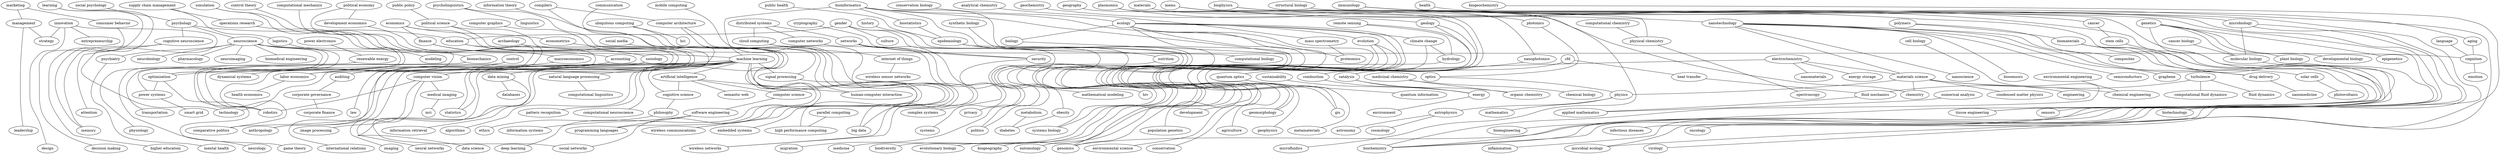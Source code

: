 graph{
"innovation"--"entrepreneurship" [weight=0.0018796992481203006];
"innovation"--"design" [weight=0.011627906976744186];
"innovation"--"strategy" [weight=0.004098360655737705];
"innovation"--"technology" [weight=0.006329113924050633];
"simulation"--"optimization" [weight=0.005813953488372093];
"simulation"--"modeling" [weight=0.0014792899408284023];
"computational mechanics"--"biomechanics" [weight=0.013157894736842105];
"biomechanics"--"robotics" [weight=0.00684931506849315];
"distributed systems"--"computer networks" [weight=0.0056179775280898875];
"distributed systems"--"networks" [weight=0.0037593984962406013];
"distributed systems"--"cloud computing" [weight=0.0019305019305019305];
"biophysics"--"physical chemistry" [weight=0.007692307692307693];
"biophysics"--"biochemistry" [weight=0.001937984496124031];
"social psychology"--"psychology" [weight=0.011627906976744186];
"control"--"robotics" [weight=0.0013774104683195593];
"control"--"dynamical systems" [weight=0.007575757575757576];
"psychology"--"cognitive neuroscience" [weight=0.005];
"psychology"--"neuroscience" [weight=0.00205761316872428];
"psychology"--"education" [weight=0.007042253521126761];
"computational chemistry"--"physical chemistry" [weight=0.007936507936507936];
"conservation biology"--"ecology" [weight=0.0010416666666666667];
"neuroscience"--"physiology" [weight=0.0058823529411764705];
"neuroscience"--"neurology" [weight=0.004629629629629629];
"neuroscience"--"psychiatry" [weight=0.0037313432835820895];
"neuroscience"--"machine learning" [weight=0.0035211267605633804];
"neuroscience"--"cognition" [weight=0.006493506493506494];
"neuroscience"--"neurobiology" [weight=0.008771929824561403];
"neuroscience"--"pharmacology" [weight=0.0037313432835820895];
"neuroscience"--"neuroimaging" [weight=0.0034965034965034965];
"neuroscience"--"biomedical engineering" [weight=0.006944444444444444];
"computer graphics"--"computer vision" [weight=0.001358695652173913];
"bioinformatics"--"biostatistics" [weight=0.003472222222222222];
"bioinformatics"--"systems biology" [weight=0.0013812154696132596];
"bioinformatics"--"genomics" [weight=0.0006188118811881188];
"bioinformatics"--"machine learning" [weight=0.0008130081300813008];
"bioinformatics"--"computational biology" [weight=0.0005543237250554324];
"bioinformatics"--"proteomics" [weight=0.004273504273504274];
"ecology"--"environmental science" [weight=0.008771929824561403];
"ecology"--"biodiversity" [weight=0.0033333333333333335];
"ecology"--"conservation" [weight=0.0020833333333333333];
"ecology"--"biology" [weight=0.005263157894736842];
"ecology"--"evolutionary biology" [weight=0.003125];
"ecology"--"entomology" [weight=0.0043859649122807015];
"ecology"--"evolution" [weight=0.0008130081300813008];
"ecology"--"biogeography" [weight=0.004545454545454545];
"ecology"--"climate change" [weight=0.003703703703703704];
"archaeology"--"anthropology" [weight=0.005494505494505495];
"machine learning"--"algorithms" [weight=0.004];
"machine learning"--"computer vision" [weight=0.00022831050228310502];
"machine learning"--"data science" [weight=0.002551020408163265];
"machine learning"--"statistics" [weight=0.0012987012987012987];
"machine learning"--"optimization" [weight=0.001388888888888889];
"machine learning"--"computational neuroscience" [weight=0.003676470588235294];
"machine learning"--"big data" [weight=0.0022522522522522522];
"machine learning"--"deep learning" [weight=0.001440922190201729];
"machine learning"--"pattern recognition" [weight=0.0007062146892655367];
"machine learning"--"signal processing" [weight=0.001037344398340249];
"machine learning"--"information retrieval" [weight=0.0017985611510791368];
"machine learning"--"data mining" [weight=0.0003952569169960474];
"machine learning"--"natural language processing" [weight=0.000708215297450425];
"machine learning"--"neural networks" [weight=0.0029069767441860465];
"machine learning"--"artificial intelligence" [weight=0.0003056234718826406];
"immunology"--"cancer" [weight=0.0030864197530864196];
"immunology"--"inflammation" [weight=0.006024096385542169];
"immunology"--"infectious diseases" [weight=0.0036496350364963502];
"immunology"--"virology" [weight=0.0022123893805309734];
"immunology"--"microbiology" [weight=0.0020491803278688526];
"immunology"--"oncology" [weight=0.008333333333333333];
"public policy"--"political science" [weight=0.009259259259259259];
"political science"--"comparative politics" [weight=0.00684931506849315];
"political science"--"international relations" [weight=0.004347826086956522];
"artificial intelligence"--"computer science" [weight=0.003289473684210526];
"artificial intelligence"--"semantic web" [weight=0.0037593984962406013];
"artificial intelligence"--"cognitive science" [weight=0.003424657534246575];
"artificial intelligence"--"human-computer interaction" [weight=0.0078125];
"economics"--"econometrics" [weight=0.004761904761904762];
"economics"--"finance" [weight=0.002702702702702703];
"economics"--"law" [weight=0.002577319587628866];
"econometrics"--"statistics" [weight=0.006944444444444444];
"finance"--"macroeconomics" [weight=0.01];
"finance"--"accounting" [weight=0.006024096385542169];
"cancer biology"--"molecular biology" [weight=0.0048543689320388345];
"macroeconomics"--"labor economics" [weight=0.008928571428571428];
"remote sensing"--"gis" [weight=0.0013157894736842105];
"remote sensing"--"hydrology" [weight=0.00390625];
"power electronics"--"renewable energy" [weight=0.003125];
"gender"--"migration" [weight=0.005747126436781609];
"gender"--"politics" [weight=0.008333333333333333];
"gender"--"culture" [weight=0.00909090909090909];
"gender"--"education" [weight=0.007246376811594203];
"polymers"--"composites" [weight=0.007246376811594203];
"polymers"--"biomaterials" [weight=0.004273504273504274];
"biomaterials"--"tissue engineering" [weight=0.0008771929824561404];
"biomaterials"--"bioengineering" [weight=0.007246376811594203];
"biomaterials"--"drug delivery" [weight=0.0016556291390728477];
"supply chain management"--"logistics" [weight=0.005681818181818182];
"supply chain management"--"operations research" [weight=0.008928571428571428];
"climate change"--"hydrology" [weight=0.004310344827586207];
"climate change"--"agriculture" [weight=0.011363636363636364];
"electrochemistry"--"catalysis" [weight=0.005747126436781609];
"electrochemistry"--"materials science" [weight=0.004807692307692308];
"electrochemistry"--"energy storage" [weight=0.00625];
"electrochemistry"--"nanomaterials" [weight=0.0049504950495049506];
"computer vision"--"robotics" [weight=0.0008680555555555555];
"computer vision"--"image processing" [weight=0.0005636978579481398];
"computer vision"--"imaging" [weight=0.006944444444444444];
"computer vision"--"medical imaging" [weight=0.003246753246753247];
"language"--"cognition" [weight=0.010869565217391304];
"history"--"politics" [weight=0.01282051282051282];
"computer science"--"software engineering" [weight=0.004807692307692308];
"software engineering"--"information systems" [weight=0.011904761904761904];
"software engineering"--"programming languages" [weight=0.003289473684210526];
"public health"--"epidemiology" [weight=0.001953125];
"mobile computing"--"wireless networks" [weight=0.006024096385542169];
"cognitive neuroscience"--"memory" [weight=0.0045871559633027525];
"cognitive neuroscience"--"attention" [weight=0.005813953488372093];
"education"--"sociology" [weight=0.007936507936507936];
"education"--"technology" [weight=0.006578947368421052];
"sociology"--"anthropology" [weight=0.014285714285714285];
"biostatistics"--"epidemiology" [weight=0.002173913043478261];
"epidemiology"--"nutrition" [weight=0.00641025641025641];
"epidemiology"--"mathematical modeling" [weight=0.018518518518518517];
"epidemiology"--"hiv" [weight=0.006329113924050633];
"logistics"--"transportation" [weight=0.00847457627118644];
"hydrology"--"geomorphology" [weight=0.005813953488372093];
"mems"--"microfluidics" [weight=0.004807692307692308];
"mems"--"nanotechnology" [weight=0.006097560975609756];
"mems"--"sensors" [weight=0.004807692307692308];
"catalysis"--"organic chemistry" [weight=0.008620689655172414];
"catalysis"--"energy" [weight=0.007352941176470588];
"genetics"--"genomics" [weight=0.0009784735812133072];
"genetics"--"developmental biology" [weight=0.0045045045045045045];
"genetics"--"epigenetics" [weight=0.00390625];
"genetics"--"molecular biology" [weight=0.0015060240963855422];
"genetics"--"plant biology" [weight=0.010869565217391304];
"nanotechnology"--"solar cells" [weight=0.00909090909090909];
"nanotechnology"--"nanoscience" [weight=0.0045045045045045045];
"nanotechnology"--"biosensors" [weight=0.006329113924050633];
"nanotechnology"--"drug delivery" [weight=0.0035460992907801418];
"nanotechnology"--"materials science" [weight=0.0016501650165016502];
"nanotechnology"--"semiconductors" [weight=0.007692307692307693];
"nanotechnology"--"graphene" [weight=0.005376344086021506];
"cfd"--"combustion" [weight=0.008333333333333333];
"cfd"--"heat transfer" [weight=0.005952380952380952];
"plasmonics"--"photonics" [weight=0.004098360655737705];
"plasmonics"--"nanophotonics" [weight=0.001851851851851852];
"plasmonics"--"metamaterials" [weight=0.002304147465437788];
"political economy"--"development economics" [weight=0.007042253521126761];
"political economy"--"comparative politics" [weight=0.00641025641025641];
"operations research"--"optimization" [weight=0.0030864197530864196];
"cancer"--"stem cells" [weight=0.004032258064516129];
"stem cells"--"tissue engineering" [weight=0.0029239766081871343];
"geography"--"gis" [weight=0.006493506493506494];
"evolution"--"development" [weight=0.005];
"evolution"--"genomics" [weight=0.0015384615384615385];
"evolution"--"population genetics" [weight=0.0036496350364963502];
"materials science"--"physics" [weight=0.0021008403361344537];
"materials science"--"chemistry" [weight=0.002304147465437788];
"materials science"--"condensed matter physics" [weight=0.004166666666666667];
"materials science"--"chemical engineering" [weight=0.007462686567164179];
"materials science"--"engineering" [weight=0.0016339869281045752];
"geochemistry"--"geology" [weight=0.002336448598130841];
"control theory"--"robotics" [weight=0.005050505050505051];
"communication"--"signal processing" [weight=0.003289473684210526];
"learning"--"higher education" [weight=0.013888888888888888];
"learning"--"memory" [weight=0.001838235294117647];
"photonics"--"optics" [weight=0.0018726591760299626];
"optics"--"physics" [weight=0.003289473684210526];
"combustion"--"energy" [weight=0.007352941176470588];
"data mining"--"social networks" [weight=0.0043859649122807015];
"data mining"--"databases" [weight=0.0030120481927710845];
"cell biology"--"biochemistry" [weight=0.0019011406844106464];
"biology"--"medicine" [weight=0.01020408163265306];
"medical imaging"--"mri" [weight=0.00847457627118644];
"marketing"--"consumer behavior" [weight=0.003676470588235294];
"marketing"--"management" [weight=0.00909090909090909];
"consumer behavior"--"decision making" [weight=0.00909090909090909];
"management"--"strategy" [weight=0.00819672131147541];
"management"--"leadership" [weight=0.012195121951219513];
"health"--"aging" [weight=0.006756756756756757];
"biogeochemistry"--"microbial ecology" [weight=0.00641025641025641];
"compilers"--"computer architecture" [weight=0.005376344086021506];
"compilers"--"programming languages" [weight=0.005434782608695652];
"computer architecture"--"high performance computing" [weight=0.0078125];
"computer architecture"--"embedded systems" [weight=0.005319148936170213];
"computer networks"--"wireless networks" [weight=0.0078125];
"networks"--"complex systems" [weight=0.008333333333333333];
"networks"--"security" [weight=0.002824858757062147];
"networks"--"systems" [weight=0.004672897196261682];
"cloud computing"--"internet of things" [weight=0.0078125];
"cloud computing"--"big data" [weight=0.003816793893129771];
"microbiology"--"microbial ecology" [weight=0.005747126436781609];
"microbiology"--"biotechnology" [weight=0.003703703703703704];
"microbiology"--"molecular biology" [weight=0.001976284584980237];
"molecular biology"--"biochemistry" [weight=0.0010416666666666667];
"medicinal chemistry"--"organic chemistry" [weight=0.0035714285714285713];
"medicinal chemistry"--"chemical biology" [weight=0.005319148936170213];
"aging"--"cognition" [weight=0.007692307692307693];
"turbulence"--"fluid dynamics" [weight=0.006097560975609756];
"turbulence"--"fluid mechanics" [weight=0.0045871559633027525];
"turbulence"--"computational fluid dynamics" [weight=0.006944444444444444];
"metabolism"--"diabetes" [weight=0.005263157894736842];
"cognition"--"emotion" [weight=0.008333333333333333];
"physics"--"mathematics" [weight=0.005681818181818182];
"physics"--"astrophysics" [weight=0.00510204081632653];
"astrophysics"--"cosmology" [weight=0.0027472527472527475];
"astrophysics"--"astronomy" [weight=0.002145922746781116];
"optimization"--"power systems" [weight=0.008333333333333333];
"optimization"--"game theory" [weight=0.006493506493506494];
"nutrition"--"obesity" [weight=0.0045871559633027525];
"social media"--"social networks" [weight=0.011904761904761904];
"analytical chemistry"--"mass spectrometry" [weight=0.004901960784313725];
"ubiquitous computing"--"human-computer interaction" [weight=0.005813953488372093];
"ubiquitous computing"--"hci" [weight=0.011627906976744186];
"geology"--"geomorphology" [weight=0.011627906976744186];
"geology"--"geophysics" [weight=0.0035460992907801418];
"heat transfer"--"fluid mechanics" [weight=0.0036231884057971015];
"nanophotonics"--"quantum optics" [weight=0.00641025641025641];
"quantum optics"--"quantum information" [weight=0.002380952380952381];
"physical chemistry"--"spectroscopy" [weight=0.007462686567164179];
"psycholinguistics"--"linguistics" [weight=0.008928571428571428];
"psycholinguistics"--"cognitive science" [weight=0.00847457627118644];
"cognitive science"--"philosophy" [weight=0.012195121951219513];
"synthetic biology"--"systems biology" [weight=0.00267379679144385];
"mass spectrometry"--"proteomics" [weight=0.0021008403361344537];
"internet of things"--"wireless sensor networks" [weight=0.006329113924050633];
"solar cells"--"photovoltaics" [weight=0.00980392156862745];
"obesity"--"diabetes" [weight=0.0023148148148148147];
"cryptography"--"security" [weight=0.0045871559633027525];
"security"--"privacy" [weight=0.0014619883040935672];
"structural biology"--"biochemistry" [weight=0.0018315018315018315];
"philosophy"--"ethics" [weight=0.0078125];
"accounting"--"auditing" [weight=0.009259259259259259];
"auditing"--"corporate governance" [weight=0.010416666666666666];
"corporate governance"--"corporate finance" [weight=0.004629629629629629];
"numerical analysis"--"applied mathematics" [weight=0.005555555555555556];
"information theory"--"wireless communications" [weight=0.002857142857142857];
"renewable energy"--"power systems" [weight=0.005319148936170213];
"power systems"--"smart grid" [weight=0.0040650406504065045];
"fluid mechanics"--"applied mathematics" [weight=0.013513513513513514];
"psychiatry"--"mental health" [weight=0.014285714285714285];
"parallel computing"--"high performance computing" [weight=0.007462686567164179];
"sustainability"--"energy" [weight=0.006329113924050633];
"signal processing"--"wireless communications" [weight=0.0023148148148148147];
"materials"--"chemistry" [weight=0.0047169811320754715];
"energy"--"environment" [weight=0.003246753246753247];
"drug delivery"--"nanomedicine" [weight=0.003289473684210526];
"environmental engineering"--"chemical engineering" [weight=0.011627906976744186];
"natural language processing"--"computational linguistics" [weight=0.0018796992481203006];
"development economics"--"labor economics" [weight=0.007246376811594203];
"labor economics"--"health economics" [weight=0.005319148936170213];
}